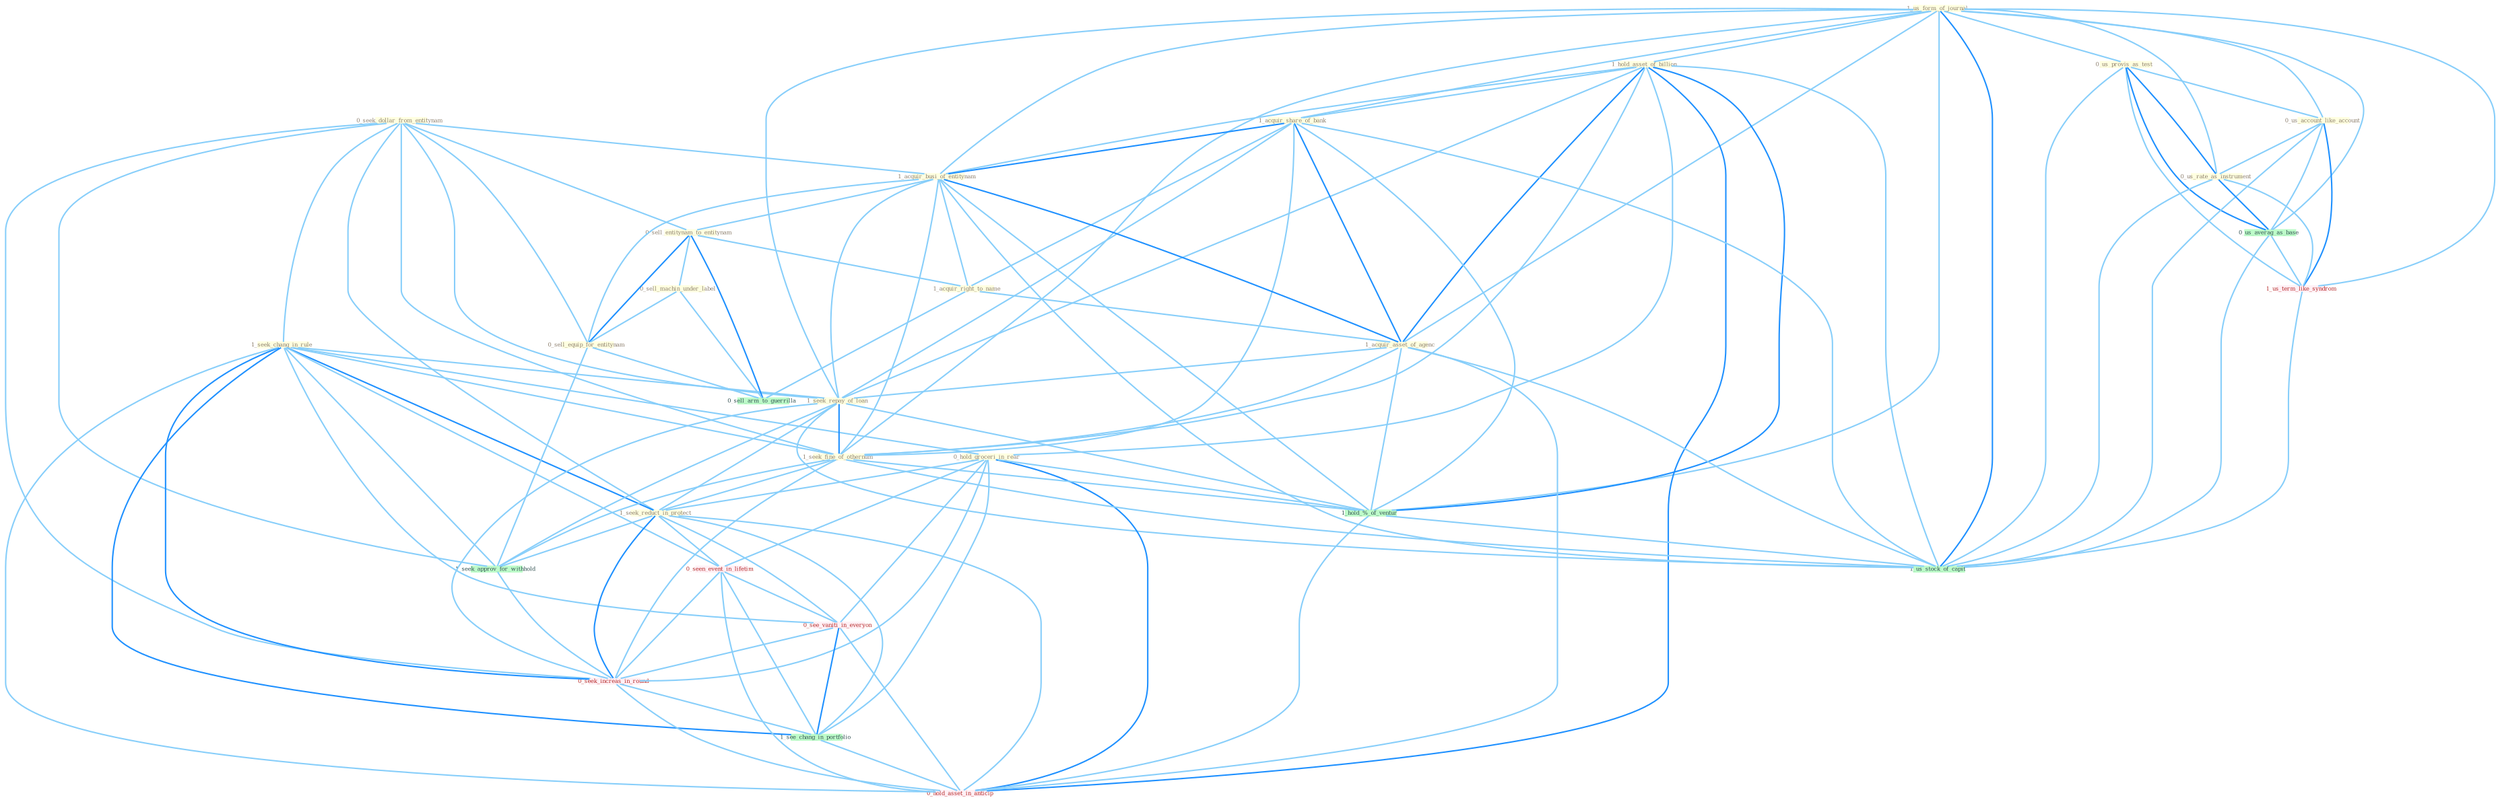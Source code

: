 Graph G{ 
    node
    [shape=polygon,style=filled,width=.5,height=.06,color="#BDFCC9",fixedsize=true,fontsize=4,
    fontcolor="#2f4f4f"];
    {node
    [color="#ffffe0", fontcolor="#8b7d6b"] "0_seek_dollar_from_entitynam " "1_us_form_of_journal " "1_hold_asset_of_billion " "1_acquir_share_of_bank " "1_acquir_busi_of_entitynam " "1_seek_chang_in_rule " "0_sell_entitynam_to_entitynam " "1_acquir_right_to_name " "0_us_provis_as_test " "0_us_account_like_account " "0_sell_machin_under_label " "1_acquir_asset_of_agenc " "0_us_rate_as_instrument " "1_seek_repay_of_loan " "0_hold_groceri_in_rear " "1_seek_fine_of_othernum " "1_seek_reduct_in_protect " "0_sell_equip_for_entitynam "}
{node [color="#fff0f5", fontcolor="#b22222"] "0_seen_event_in_lifetim " "1_us_term_like_syndrom " "0_see_vaniti_in_everyon " "0_seek_increas_in_round " "0_hold_asset_in_anticip "}
edge [color="#B0E2FF"];

	"0_seek_dollar_from_entitynam " -- "1_acquir_busi_of_entitynam " [w="1", color="#87cefa" ];
	"0_seek_dollar_from_entitynam " -- "1_seek_chang_in_rule " [w="1", color="#87cefa" ];
	"0_seek_dollar_from_entitynam " -- "0_sell_entitynam_to_entitynam " [w="1", color="#87cefa" ];
	"0_seek_dollar_from_entitynam " -- "1_seek_repay_of_loan " [w="1", color="#87cefa" ];
	"0_seek_dollar_from_entitynam " -- "1_seek_fine_of_othernum " [w="1", color="#87cefa" ];
	"0_seek_dollar_from_entitynam " -- "1_seek_reduct_in_protect " [w="1", color="#87cefa" ];
	"0_seek_dollar_from_entitynam " -- "0_sell_equip_for_entitynam " [w="1", color="#87cefa" ];
	"0_seek_dollar_from_entitynam " -- "1_seek_approv_for_withhold " [w="1", color="#87cefa" ];
	"0_seek_dollar_from_entitynam " -- "0_seek_increas_in_round " [w="1", color="#87cefa" ];
	"1_us_form_of_journal " -- "1_hold_asset_of_billion " [w="1", color="#87cefa" ];
	"1_us_form_of_journal " -- "1_acquir_share_of_bank " [w="1", color="#87cefa" ];
	"1_us_form_of_journal " -- "1_acquir_busi_of_entitynam " [w="1", color="#87cefa" ];
	"1_us_form_of_journal " -- "0_us_provis_as_test " [w="1", color="#87cefa" ];
	"1_us_form_of_journal " -- "0_us_account_like_account " [w="1", color="#87cefa" ];
	"1_us_form_of_journal " -- "1_acquir_asset_of_agenc " [w="1", color="#87cefa" ];
	"1_us_form_of_journal " -- "0_us_rate_as_instrument " [w="1", color="#87cefa" ];
	"1_us_form_of_journal " -- "1_seek_repay_of_loan " [w="1", color="#87cefa" ];
	"1_us_form_of_journal " -- "1_seek_fine_of_othernum " [w="1", color="#87cefa" ];
	"1_us_form_of_journal " -- "0_us_averag_as_base " [w="1", color="#87cefa" ];
	"1_us_form_of_journal " -- "1_us_term_like_syndrom " [w="1", color="#87cefa" ];
	"1_us_form_of_journal " -- "1_hold_%_of_ventur " [w="1", color="#87cefa" ];
	"1_us_form_of_journal " -- "1_us_stock_of_capit " [w="2", color="#1e90ff" , len=0.8];
	"1_hold_asset_of_billion " -- "1_acquir_share_of_bank " [w="1", color="#87cefa" ];
	"1_hold_asset_of_billion " -- "1_acquir_busi_of_entitynam " [w="1", color="#87cefa" ];
	"1_hold_asset_of_billion " -- "1_acquir_asset_of_agenc " [w="2", color="#1e90ff" , len=0.8];
	"1_hold_asset_of_billion " -- "1_seek_repay_of_loan " [w="1", color="#87cefa" ];
	"1_hold_asset_of_billion " -- "0_hold_groceri_in_rear " [w="1", color="#87cefa" ];
	"1_hold_asset_of_billion " -- "1_seek_fine_of_othernum " [w="1", color="#87cefa" ];
	"1_hold_asset_of_billion " -- "1_hold_%_of_ventur " [w="2", color="#1e90ff" , len=0.8];
	"1_hold_asset_of_billion " -- "1_us_stock_of_capit " [w="1", color="#87cefa" ];
	"1_hold_asset_of_billion " -- "0_hold_asset_in_anticip " [w="2", color="#1e90ff" , len=0.8];
	"1_acquir_share_of_bank " -- "1_acquir_busi_of_entitynam " [w="2", color="#1e90ff" , len=0.8];
	"1_acquir_share_of_bank " -- "1_acquir_right_to_name " [w="1", color="#87cefa" ];
	"1_acquir_share_of_bank " -- "1_acquir_asset_of_agenc " [w="2", color="#1e90ff" , len=0.8];
	"1_acquir_share_of_bank " -- "1_seek_repay_of_loan " [w="1", color="#87cefa" ];
	"1_acquir_share_of_bank " -- "1_seek_fine_of_othernum " [w="1", color="#87cefa" ];
	"1_acquir_share_of_bank " -- "1_hold_%_of_ventur " [w="1", color="#87cefa" ];
	"1_acquir_share_of_bank " -- "1_us_stock_of_capit " [w="1", color="#87cefa" ];
	"1_acquir_busi_of_entitynam " -- "0_sell_entitynam_to_entitynam " [w="1", color="#87cefa" ];
	"1_acquir_busi_of_entitynam " -- "1_acquir_right_to_name " [w="1", color="#87cefa" ];
	"1_acquir_busi_of_entitynam " -- "1_acquir_asset_of_agenc " [w="2", color="#1e90ff" , len=0.8];
	"1_acquir_busi_of_entitynam " -- "1_seek_repay_of_loan " [w="1", color="#87cefa" ];
	"1_acquir_busi_of_entitynam " -- "1_seek_fine_of_othernum " [w="1", color="#87cefa" ];
	"1_acquir_busi_of_entitynam " -- "0_sell_equip_for_entitynam " [w="1", color="#87cefa" ];
	"1_acquir_busi_of_entitynam " -- "1_hold_%_of_ventur " [w="1", color="#87cefa" ];
	"1_acquir_busi_of_entitynam " -- "1_us_stock_of_capit " [w="1", color="#87cefa" ];
	"1_seek_chang_in_rule " -- "1_seek_repay_of_loan " [w="1", color="#87cefa" ];
	"1_seek_chang_in_rule " -- "0_hold_groceri_in_rear " [w="1", color="#87cefa" ];
	"1_seek_chang_in_rule " -- "1_seek_fine_of_othernum " [w="1", color="#87cefa" ];
	"1_seek_chang_in_rule " -- "1_seek_reduct_in_protect " [w="2", color="#1e90ff" , len=0.8];
	"1_seek_chang_in_rule " -- "0_seen_event_in_lifetim " [w="1", color="#87cefa" ];
	"1_seek_chang_in_rule " -- "1_seek_approv_for_withhold " [w="1", color="#87cefa" ];
	"1_seek_chang_in_rule " -- "0_see_vaniti_in_everyon " [w="1", color="#87cefa" ];
	"1_seek_chang_in_rule " -- "0_seek_increas_in_round " [w="2", color="#1e90ff" , len=0.8];
	"1_seek_chang_in_rule " -- "1_see_chang_in_portfolio " [w="2", color="#1e90ff" , len=0.8];
	"1_seek_chang_in_rule " -- "0_hold_asset_in_anticip " [w="1", color="#87cefa" ];
	"0_sell_entitynam_to_entitynam " -- "1_acquir_right_to_name " [w="1", color="#87cefa" ];
	"0_sell_entitynam_to_entitynam " -- "0_sell_machin_under_label " [w="1", color="#87cefa" ];
	"0_sell_entitynam_to_entitynam " -- "0_sell_equip_for_entitynam " [w="2", color="#1e90ff" , len=0.8];
	"0_sell_entitynam_to_entitynam " -- "0_sell_arm_to_guerrilla " [w="2", color="#1e90ff" , len=0.8];
	"1_acquir_right_to_name " -- "1_acquir_asset_of_agenc " [w="1", color="#87cefa" ];
	"1_acquir_right_to_name " -- "0_sell_arm_to_guerrilla " [w="1", color="#87cefa" ];
	"0_us_provis_as_test " -- "0_us_account_like_account " [w="1", color="#87cefa" ];
	"0_us_provis_as_test " -- "0_us_rate_as_instrument " [w="2", color="#1e90ff" , len=0.8];
	"0_us_provis_as_test " -- "0_us_averag_as_base " [w="2", color="#1e90ff" , len=0.8];
	"0_us_provis_as_test " -- "1_us_term_like_syndrom " [w="1", color="#87cefa" ];
	"0_us_provis_as_test " -- "1_us_stock_of_capit " [w="1", color="#87cefa" ];
	"0_us_account_like_account " -- "0_us_rate_as_instrument " [w="1", color="#87cefa" ];
	"0_us_account_like_account " -- "0_us_averag_as_base " [w="1", color="#87cefa" ];
	"0_us_account_like_account " -- "1_us_term_like_syndrom " [w="2", color="#1e90ff" , len=0.8];
	"0_us_account_like_account " -- "1_us_stock_of_capit " [w="1", color="#87cefa" ];
	"0_sell_machin_under_label " -- "0_sell_equip_for_entitynam " [w="1", color="#87cefa" ];
	"0_sell_machin_under_label " -- "0_sell_arm_to_guerrilla " [w="1", color="#87cefa" ];
	"1_acquir_asset_of_agenc " -- "1_seek_repay_of_loan " [w="1", color="#87cefa" ];
	"1_acquir_asset_of_agenc " -- "1_seek_fine_of_othernum " [w="1", color="#87cefa" ];
	"1_acquir_asset_of_agenc " -- "1_hold_%_of_ventur " [w="1", color="#87cefa" ];
	"1_acquir_asset_of_agenc " -- "1_us_stock_of_capit " [w="1", color="#87cefa" ];
	"1_acquir_asset_of_agenc " -- "0_hold_asset_in_anticip " [w="1", color="#87cefa" ];
	"0_us_rate_as_instrument " -- "0_us_averag_as_base " [w="2", color="#1e90ff" , len=0.8];
	"0_us_rate_as_instrument " -- "1_us_term_like_syndrom " [w="1", color="#87cefa" ];
	"0_us_rate_as_instrument " -- "1_us_stock_of_capit " [w="1", color="#87cefa" ];
	"1_seek_repay_of_loan " -- "1_seek_fine_of_othernum " [w="2", color="#1e90ff" , len=0.8];
	"1_seek_repay_of_loan " -- "1_seek_reduct_in_protect " [w="1", color="#87cefa" ];
	"1_seek_repay_of_loan " -- "1_seek_approv_for_withhold " [w="1", color="#87cefa" ];
	"1_seek_repay_of_loan " -- "1_hold_%_of_ventur " [w="1", color="#87cefa" ];
	"1_seek_repay_of_loan " -- "0_seek_increas_in_round " [w="1", color="#87cefa" ];
	"1_seek_repay_of_loan " -- "1_us_stock_of_capit " [w="1", color="#87cefa" ];
	"0_hold_groceri_in_rear " -- "1_seek_reduct_in_protect " [w="1", color="#87cefa" ];
	"0_hold_groceri_in_rear " -- "0_seen_event_in_lifetim " [w="1", color="#87cefa" ];
	"0_hold_groceri_in_rear " -- "1_hold_%_of_ventur " [w="1", color="#87cefa" ];
	"0_hold_groceri_in_rear " -- "0_see_vaniti_in_everyon " [w="1", color="#87cefa" ];
	"0_hold_groceri_in_rear " -- "0_seek_increas_in_round " [w="1", color="#87cefa" ];
	"0_hold_groceri_in_rear " -- "1_see_chang_in_portfolio " [w="1", color="#87cefa" ];
	"0_hold_groceri_in_rear " -- "0_hold_asset_in_anticip " [w="2", color="#1e90ff" , len=0.8];
	"1_seek_fine_of_othernum " -- "1_seek_reduct_in_protect " [w="1", color="#87cefa" ];
	"1_seek_fine_of_othernum " -- "1_seek_approv_for_withhold " [w="1", color="#87cefa" ];
	"1_seek_fine_of_othernum " -- "1_hold_%_of_ventur " [w="1", color="#87cefa" ];
	"1_seek_fine_of_othernum " -- "0_seek_increas_in_round " [w="1", color="#87cefa" ];
	"1_seek_fine_of_othernum " -- "1_us_stock_of_capit " [w="1", color="#87cefa" ];
	"1_seek_reduct_in_protect " -- "0_seen_event_in_lifetim " [w="1", color="#87cefa" ];
	"1_seek_reduct_in_protect " -- "1_seek_approv_for_withhold " [w="1", color="#87cefa" ];
	"1_seek_reduct_in_protect " -- "0_see_vaniti_in_everyon " [w="1", color="#87cefa" ];
	"1_seek_reduct_in_protect " -- "0_seek_increas_in_round " [w="2", color="#1e90ff" , len=0.8];
	"1_seek_reduct_in_protect " -- "1_see_chang_in_portfolio " [w="1", color="#87cefa" ];
	"1_seek_reduct_in_protect " -- "0_hold_asset_in_anticip " [w="1", color="#87cefa" ];
	"0_sell_equip_for_entitynam " -- "1_seek_approv_for_withhold " [w="1", color="#87cefa" ];
	"0_sell_equip_for_entitynam " -- "0_sell_arm_to_guerrilla " [w="1", color="#87cefa" ];
	"0_seen_event_in_lifetim " -- "0_see_vaniti_in_everyon " [w="1", color="#87cefa" ];
	"0_seen_event_in_lifetim " -- "0_seek_increas_in_round " [w="1", color="#87cefa" ];
	"0_seen_event_in_lifetim " -- "1_see_chang_in_portfolio " [w="1", color="#87cefa" ];
	"0_seen_event_in_lifetim " -- "0_hold_asset_in_anticip " [w="1", color="#87cefa" ];
	"0_us_averag_as_base " -- "1_us_term_like_syndrom " [w="1", color="#87cefa" ];
	"0_us_averag_as_base " -- "1_us_stock_of_capit " [w="1", color="#87cefa" ];
	"1_us_term_like_syndrom " -- "1_us_stock_of_capit " [w="1", color="#87cefa" ];
	"1_seek_approv_for_withhold " -- "0_seek_increas_in_round " [w="1", color="#87cefa" ];
	"1_hold_%_of_ventur " -- "1_us_stock_of_capit " [w="1", color="#87cefa" ];
	"1_hold_%_of_ventur " -- "0_hold_asset_in_anticip " [w="1", color="#87cefa" ];
	"0_see_vaniti_in_everyon " -- "0_seek_increas_in_round " [w="1", color="#87cefa" ];
	"0_see_vaniti_in_everyon " -- "1_see_chang_in_portfolio " [w="2", color="#1e90ff" , len=0.8];
	"0_see_vaniti_in_everyon " -- "0_hold_asset_in_anticip " [w="1", color="#87cefa" ];
	"0_seek_increas_in_round " -- "1_see_chang_in_portfolio " [w="1", color="#87cefa" ];
	"0_seek_increas_in_round " -- "0_hold_asset_in_anticip " [w="1", color="#87cefa" ];
	"1_see_chang_in_portfolio " -- "0_hold_asset_in_anticip " [w="1", color="#87cefa" ];
}